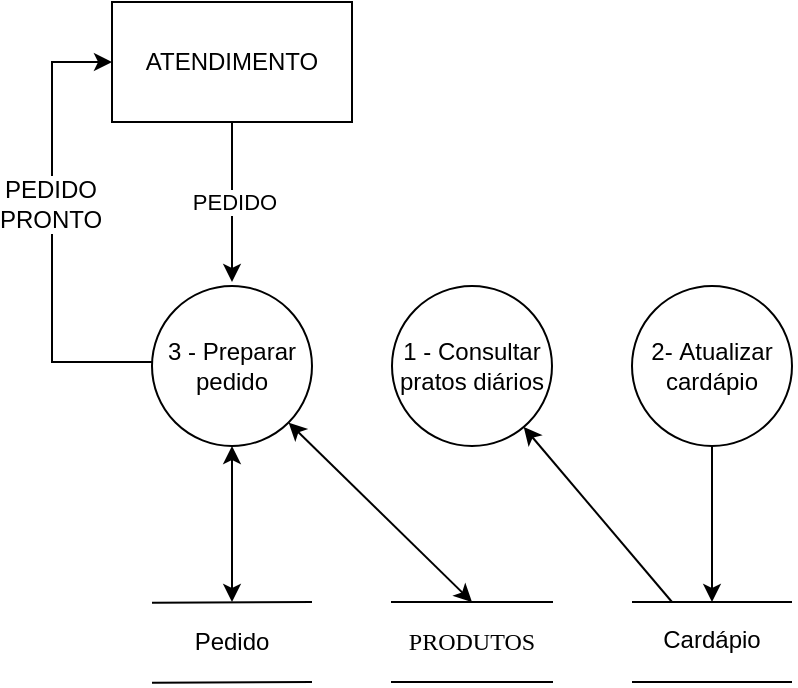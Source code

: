 <mxfile version="13.0.1" type="device"><diagram id="dSUgeCPkgsj3qHZt21HH" name="Page-1"><mxGraphModel dx="-188" dy="567" grid="1" gridSize="10" guides="1" tooltips="1" connect="1" arrows="1" fold="1" page="1" pageScale="1" pageWidth="1169" pageHeight="827" math="0" shadow="0"><root><mxCell id="0"/><mxCell id="1" parent="0"/><mxCell id="H90g8FOWIPVOjGuW9KPG-5" style="edgeStyle=orthogonalEdgeStyle;rounded=0;orthogonalLoop=1;jettySize=auto;html=1;entryX=0;entryY=0.5;entryDx=0;entryDy=0;" parent="1" source="_gtrG9Udw_pXjVNFEDE8-3" target="H90g8FOWIPVOjGuW9KPG-1" edge="1"><mxGeometry relative="1" as="geometry"><Array as="points"><mxPoint x="1230" y="480"/><mxPoint x="1230" y="330"/></Array></mxGeometry></mxCell><mxCell id="H90g8FOWIPVOjGuW9KPG-6" value="PEDIDO&lt;br&gt;PRONTO" style="text;html=1;align=center;verticalAlign=middle;resizable=0;points=[];labelBackgroundColor=#ffffff;" parent="H90g8FOWIPVOjGuW9KPG-5" vertex="1" connectable="0"><mxGeometry x="0.209" y="1" relative="1" as="geometry"><mxPoint y="9.29" as="offset"/></mxGeometry></mxCell><mxCell id="_gtrG9Udw_pXjVNFEDE8-3" value="3 -&amp;nbsp;Preparar pedido" style="ellipse;whiteSpace=wrap;html=1;aspect=fixed;" parent="1" vertex="1"><mxGeometry x="1280" y="442.0" width="80" height="80" as="geometry"/></mxCell><mxCell id="_gtrG9Udw_pXjVNFEDE8-4" value="1 - Consultar pratos diários" style="ellipse;whiteSpace=wrap;html=1;aspect=fixed;" parent="1" vertex="1"><mxGeometry x="1400" y="442" width="80" height="80" as="geometry"/></mxCell><mxCell id="_gtrG9Udw_pXjVNFEDE8-5" value="2-&amp;nbsp;&lt;span&gt;Atualizar cardápio&lt;br&gt;&lt;/span&gt;" style="ellipse;whiteSpace=wrap;html=1;aspect=fixed;" parent="1" vertex="1"><mxGeometry x="1520" y="442.0" width="80" height="80" as="geometry"/></mxCell><mxCell id="_gtrG9Udw_pXjVNFEDE8-12" value="PRODUTOS" style="shape=partialRectangle;whiteSpace=wrap;html=1;left=0;right=0;fillColor=none;strokeWidth=1;fontFamily=Tahoma;fontSize=12;" parent="1" vertex="1"><mxGeometry x="1400" y="600" width="80" height="40" as="geometry"/></mxCell><mxCell id="_gtrG9Udw_pXjVNFEDE8-13" value="Cardápio" style="text;html=1;strokeColor=none;fillColor=none;align=center;verticalAlign=middle;whiteSpace=wrap;rounded=0;" parent="1" vertex="1"><mxGeometry x="1520" y="609.11" width="80" height="20" as="geometry"/></mxCell><mxCell id="_gtrG9Udw_pXjVNFEDE8-14" value="" style="endArrow=none;html=1;" parent="1" edge="1"><mxGeometry width="50" height="50" relative="1" as="geometry"><mxPoint x="1520" y="600" as="sourcePoint"/><mxPoint x="1600" y="600" as="targetPoint"/></mxGeometry></mxCell><mxCell id="_gtrG9Udw_pXjVNFEDE8-15" value="" style="endArrow=none;html=1;" parent="1" edge="1"><mxGeometry width="50" height="50" relative="1" as="geometry"><mxPoint x="1520" y="640" as="sourcePoint"/><mxPoint x="1600" y="640" as="targetPoint"/></mxGeometry></mxCell><mxCell id="_gtrG9Udw_pXjVNFEDE8-17" value="" style="endArrow=classic;html=1;fontSize=12;" parent="1" target="_gtrG9Udw_pXjVNFEDE8-4" edge="1"><mxGeometry width="50" height="50" relative="1" as="geometry"><mxPoint x="1540" y="600" as="sourcePoint"/><mxPoint x="1570" y="580" as="targetPoint"/></mxGeometry></mxCell><mxCell id="_gtrG9Udw_pXjVNFEDE8-18" value="" style="endArrow=classic;html=1;fontSize=12;" parent="1" source="_gtrG9Udw_pXjVNFEDE8-5" edge="1"><mxGeometry width="50" height="50" relative="1" as="geometry"><mxPoint x="1550" y="660" as="sourcePoint"/><mxPoint x="1560" y="600" as="targetPoint"/></mxGeometry></mxCell><mxCell id="_gtrG9Udw_pXjVNFEDE8-19" value="Pedido" style="text;html=1;strokeColor=none;fillColor=none;align=center;verticalAlign=middle;whiteSpace=wrap;rounded=0;" parent="1" vertex="1"><mxGeometry x="1280" y="600" width="80" height="40" as="geometry"/></mxCell><mxCell id="_gtrG9Udw_pXjVNFEDE8-20" value="" style="endArrow=none;html=1;exitX=0;exitY=0;exitDx=0;exitDy=0;" parent="1" edge="1"><mxGeometry width="50" height="50" relative="1" as="geometry"><mxPoint x="1280" y="600.42" as="sourcePoint"/><mxPoint x="1360" y="600.0" as="targetPoint"/></mxGeometry></mxCell><mxCell id="_gtrG9Udw_pXjVNFEDE8-21" value="" style="endArrow=none;html=1;exitX=0;exitY=1;exitDx=0;exitDy=0;" parent="1" edge="1"><mxGeometry width="50" height="50" relative="1" as="geometry"><mxPoint x="1280" y="640.42" as="sourcePoint"/><mxPoint x="1360" y="640.0" as="targetPoint"/></mxGeometry></mxCell><mxCell id="_gtrG9Udw_pXjVNFEDE8-38" value="" style="endArrow=classic;html=1;fontSize=12;exitX=1;exitY=1;exitDx=0;exitDy=0;entryX=0.5;entryY=0;entryDx=0;entryDy=0;startArrow=classic;startFill=1;" parent="1" source="_gtrG9Udw_pXjVNFEDE8-3" target="_gtrG9Udw_pXjVNFEDE8-12" edge="1"><mxGeometry width="50" height="50" relative="1" as="geometry"><mxPoint x="1380" y="620" as="sourcePoint"/><mxPoint x="1430" y="570" as="targetPoint"/></mxGeometry></mxCell><mxCell id="H90g8FOWIPVOjGuW9KPG-2" value="PEDIDO" style="edgeStyle=orthogonalEdgeStyle;rounded=0;orthogonalLoop=1;jettySize=auto;html=1;" parent="1" source="H90g8FOWIPVOjGuW9KPG-1" edge="1"><mxGeometry relative="1" as="geometry"><mxPoint x="1320" y="440" as="targetPoint"/></mxGeometry></mxCell><mxCell id="H90g8FOWIPVOjGuW9KPG-1" value="ATENDIMENTO" style="rounded=0;whiteSpace=wrap;html=1;" parent="1" vertex="1"><mxGeometry x="1260" y="300" width="120" height="60" as="geometry"/></mxCell><mxCell id="H90g8FOWIPVOjGuW9KPG-3" value="" style="endArrow=classic;startArrow=classic;html=1;entryX=0.5;entryY=1;entryDx=0;entryDy=0;" parent="1" target="_gtrG9Udw_pXjVNFEDE8-3" edge="1"><mxGeometry width="50" height="50" relative="1" as="geometry"><mxPoint x="1320" y="600" as="sourcePoint"/><mxPoint x="1270" y="550" as="targetPoint"/></mxGeometry></mxCell></root></mxGraphModel></diagram></mxfile>